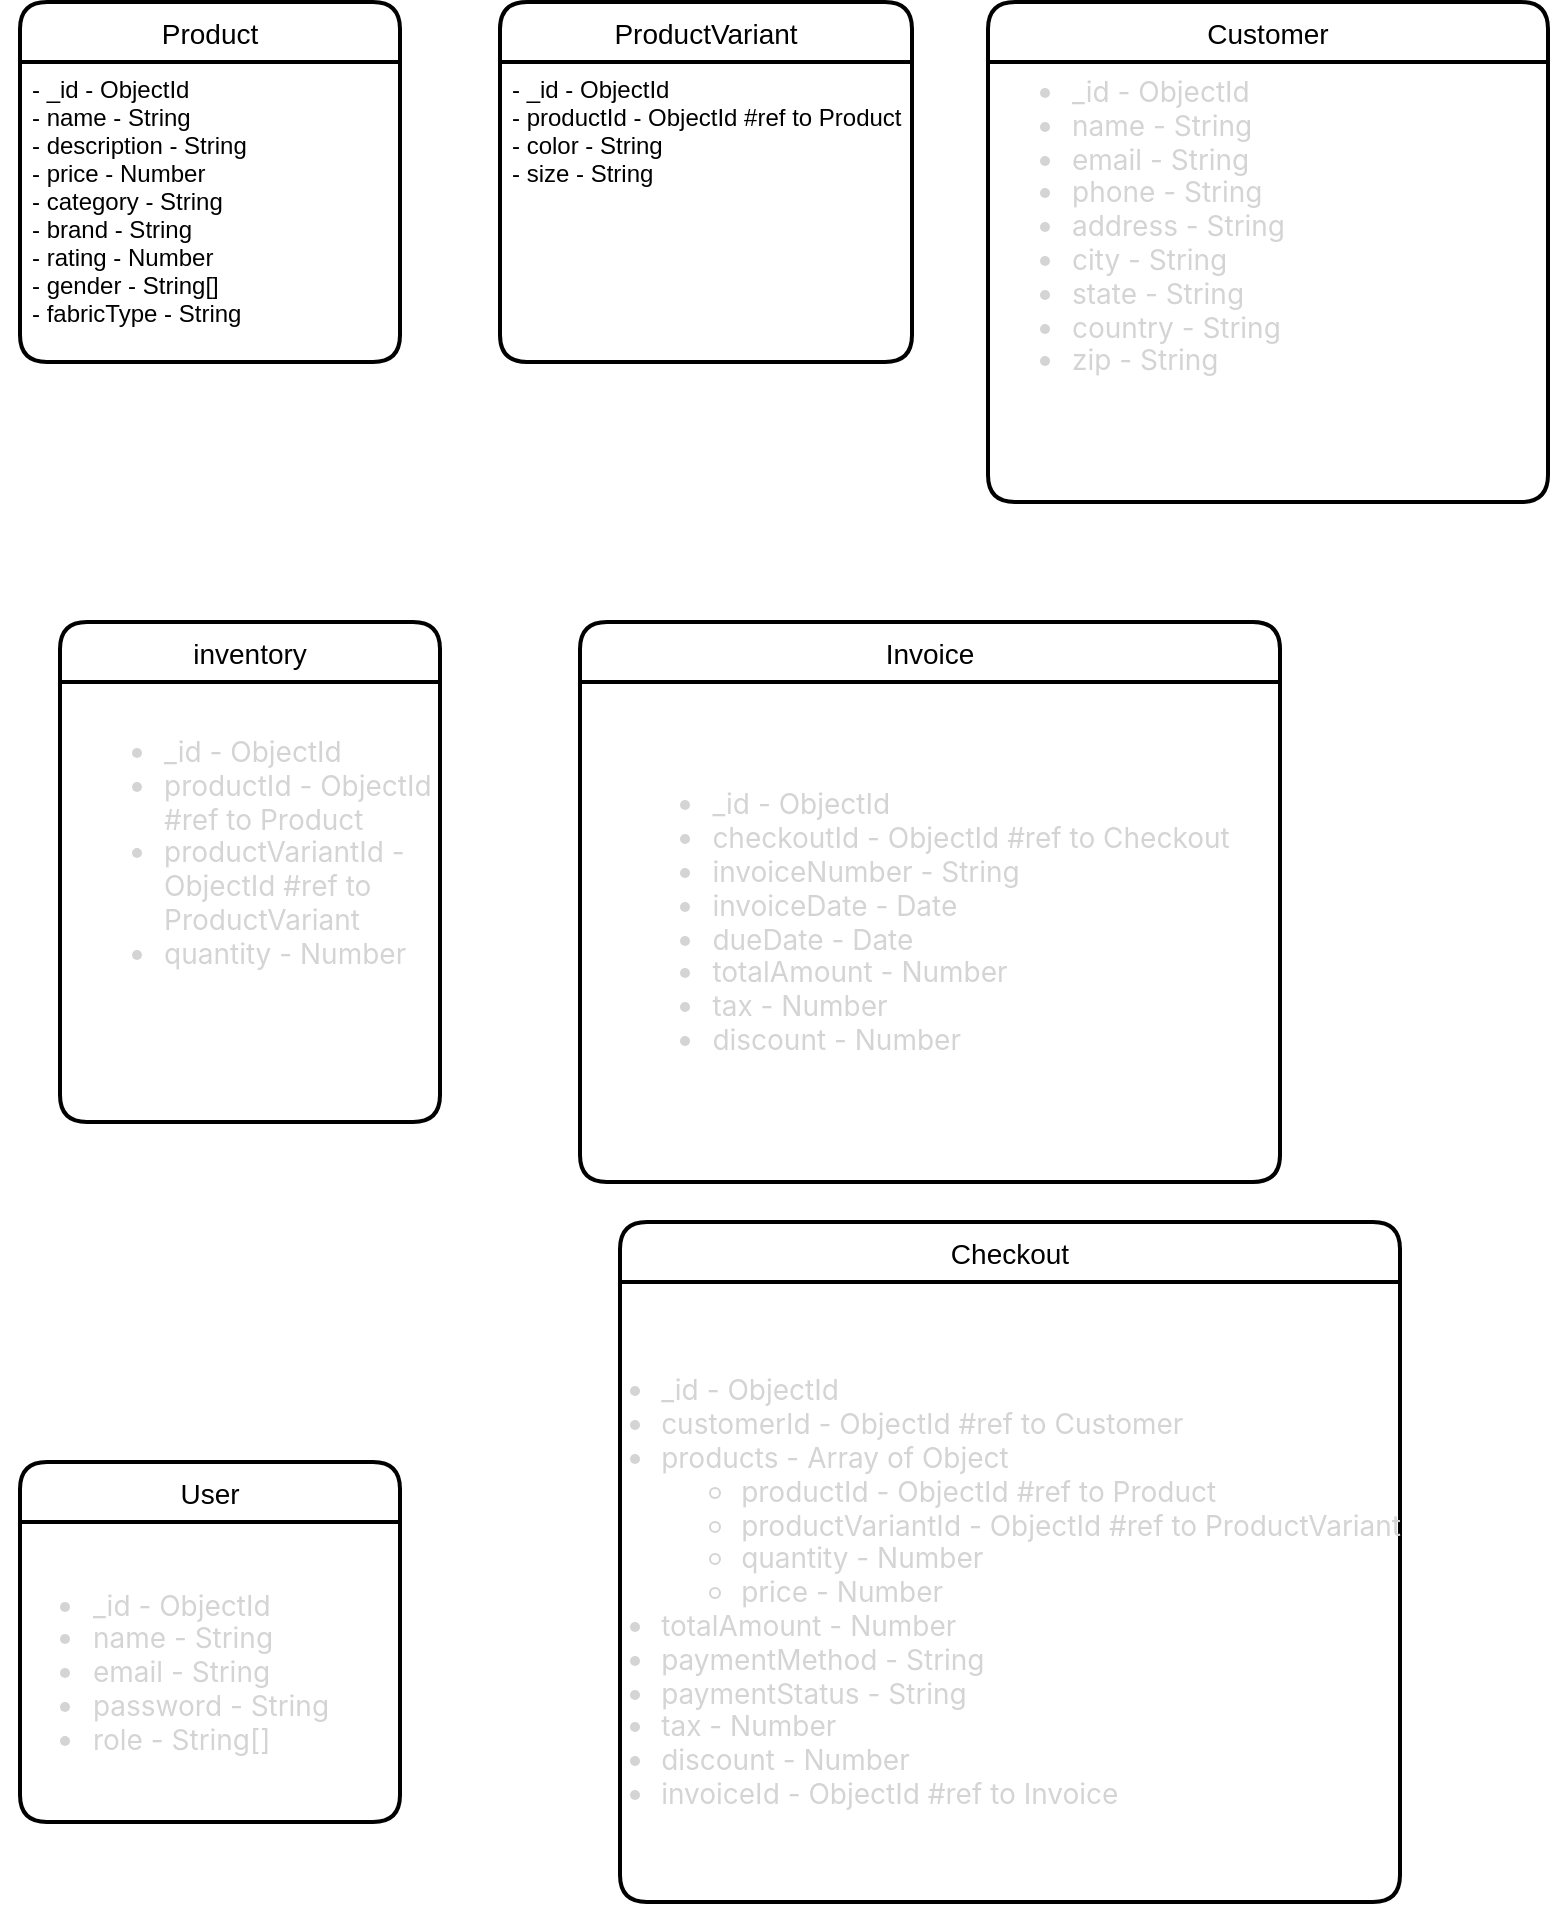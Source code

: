 <mxfile>
    <diagram id="pscnl707mMJPjPyVH2jF" name="Page-1">
        <mxGraphModel dx="2104" dy="1198" grid="1" gridSize="10" guides="1" tooltips="1" connect="1" arrows="1" fold="1" page="1" pageScale="1" pageWidth="827" pageHeight="1169" math="0" shadow="0">
            <root>
                <mxCell id="0"/>
                <mxCell id="1" parent="0"/>
                <mxCell id="4" value="Product" style="swimlane;childLayout=stackLayout;horizontal=1;startSize=30;horizontalStack=0;rounded=1;fontSize=14;fontStyle=0;strokeWidth=2;resizeParent=0;resizeLast=1;shadow=0;dashed=0;align=center;" parent="1" vertex="1">
                    <mxGeometry x="-150" y="10" width="190" height="180" as="geometry"/>
                </mxCell>
                <mxCell id="5" value="- _id - ObjectId&#10;- name - String&#10;- description - String&#10;- price - Number&#10;- category - String&#10;- brand - String&#10;- rating - Number&#10;- gender - String[]&#10;- fabricType - String" style="align=left;strokeColor=none;fillColor=none;spacingLeft=4;fontSize=12;verticalAlign=top;resizable=0;rotatable=0;part=1;" parent="4" vertex="1">
                    <mxGeometry y="30" width="190" height="150" as="geometry"/>
                </mxCell>
                <mxCell id="8" value="ProductVariant" style="swimlane;childLayout=stackLayout;horizontal=1;startSize=30;horizontalStack=0;rounded=1;fontSize=14;fontStyle=0;strokeWidth=2;resizeParent=0;resizeLast=1;shadow=0;dashed=0;align=center;" parent="1" vertex="1">
                    <mxGeometry x="90" y="10" width="206" height="180" as="geometry"/>
                </mxCell>
                <mxCell id="9" value="- _id - ObjectId&#10;- productId - ObjectId #ref to Product&#10;- color - String&#10;- size - String" style="align=left;strokeColor=none;fillColor=none;spacingLeft=4;fontSize=12;verticalAlign=top;resizable=0;rotatable=0;part=1;" parent="8" vertex="1">
                    <mxGeometry y="30" width="206" height="150" as="geometry"/>
                </mxCell>
                <mxCell id="20" value="inventory" style="swimlane;childLayout=stackLayout;horizontal=1;startSize=30;horizontalStack=0;rounded=1;fontSize=14;fontStyle=0;strokeWidth=2;resizeParent=0;resizeLast=1;shadow=0;dashed=0;align=center;" parent="1" vertex="1">
                    <mxGeometry x="-130" y="320" width="190" height="250" as="geometry"/>
                </mxCell>
                <mxCell id="24" value="Customer" style="swimlane;childLayout=stackLayout;horizontal=1;startSize=30;horizontalStack=0;rounded=1;fontSize=14;fontStyle=0;strokeWidth=2;resizeParent=0;resizeLast=1;shadow=0;dashed=0;align=center;" parent="1" vertex="1">
                    <mxGeometry x="334" y="10" width="280" height="250" as="geometry"/>
                </mxCell>
                <mxCell id="29" value="&lt;ul style=&quot;margin-top: 0px; margin-bottom: 0.7em; position: relative; color: rgb(212, 212, 212); font-family: -apple-system, BlinkMacSystemFont, &amp;quot;Segoe WPC&amp;quot;, &amp;quot;Segoe UI&amp;quot;, system-ui, Ubuntu, &amp;quot;Droid Sans&amp;quot;, sans-serif; font-size: 14px; font-style: normal; font-variant-ligatures: normal; font-variant-caps: normal; font-weight: 400; letter-spacing: normal; orphans: 2; text-align: start; text-indent: 0px; text-transform: none; widows: 2; word-spacing: 0px; -webkit-text-stroke-width: 0px; text-decoration-thickness: initial; text-decoration-style: initial; text-decoration-color: initial;&quot; dir=&quot;auto&quot; class=&quot;code-line&quot; data-line=&quot;100&quot;&gt;&lt;li style=&quot;position: relative;&quot; dir=&quot;auto&quot; class=&quot;code-line&quot; data-line=&quot;100&quot;&gt;_id - ObjectId&lt;/li&gt;&lt;li style=&quot;position: relative;&quot; dir=&quot;auto&quot; class=&quot;code-line&quot; data-line=&quot;101&quot;&gt;name - String&lt;/li&gt;&lt;li style=&quot;position: relative;&quot; dir=&quot;auto&quot; class=&quot;code-line&quot; data-line=&quot;102&quot;&gt;email - String&lt;/li&gt;&lt;li style=&quot;position: relative;&quot; dir=&quot;auto&quot; class=&quot;code-line&quot; data-line=&quot;103&quot;&gt;phone - String&lt;/li&gt;&lt;li style=&quot;position: relative;&quot; dir=&quot;auto&quot; class=&quot;code-line&quot; data-line=&quot;104&quot;&gt;address - String&lt;/li&gt;&lt;li style=&quot;position: relative;&quot; dir=&quot;auto&quot; class=&quot;code-line&quot; data-line=&quot;105&quot;&gt;city - String&lt;/li&gt;&lt;li style=&quot;position: relative;&quot; dir=&quot;auto&quot; class=&quot;code-line&quot; data-line=&quot;106&quot;&gt;state - String&lt;/li&gt;&lt;li style=&quot;position: relative;&quot; dir=&quot;auto&quot; class=&quot;code-line&quot; data-line=&quot;107&quot;&gt;country - String&lt;/li&gt;&lt;li style=&quot;position: relative;&quot; dir=&quot;auto&quot; class=&quot;code-line&quot; data-line=&quot;108&quot;&gt;zip - String&lt;/li&gt;&lt;/ul&gt;" style="text;whiteSpace=wrap;html=1;" parent="24" vertex="1">
                    <mxGeometry y="30" width="280" height="220" as="geometry"/>
                </mxCell>
                <mxCell id="32" value="Checkout" style="swimlane;childLayout=stackLayout;horizontal=1;startSize=30;horizontalStack=0;rounded=1;fontSize=14;fontStyle=0;strokeWidth=2;resizeParent=0;resizeLast=1;shadow=0;dashed=0;align=center;" parent="1" vertex="1">
                    <mxGeometry x="150" y="620" width="390" height="340" as="geometry"/>
                </mxCell>
                <mxCell id="33" value="&lt;ul style=&quot;margin-top: 0px; margin-bottom: 0.7em; position: relative; color: rgb(212, 212, 212); font-family: -apple-system, BlinkMacSystemFont, &amp;quot;Segoe WPC&amp;quot;, &amp;quot;Segoe UI&amp;quot;, system-ui, Ubuntu, &amp;quot;Droid Sans&amp;quot;, sans-serif; font-size: 14px; text-align: start;&quot; dir=&quot;auto&quot; class=&quot;code-line&quot; data-line=&quot;112&quot;&gt;&lt;li style=&quot;position: relative;&quot; dir=&quot;auto&quot; class=&quot;code-line&quot; data-line=&quot;112&quot;&gt;_id - ObjectId&lt;/li&gt;&lt;li style=&quot;position: relative;&quot; dir=&quot;auto&quot; class=&quot;code-line&quot; data-line=&quot;113&quot;&gt;customerId - ObjectId #ref to Customer&lt;/li&gt;&lt;li style=&quot;position: relative;&quot; dir=&quot;auto&quot; class=&quot;code-line&quot; data-line=&quot;114&quot;&gt;products - Array of Object&lt;ul style=&quot;margin-top: 0px; margin-bottom: 0px; position: relative;&quot; dir=&quot;auto&quot; class=&quot;code-line&quot; data-line=&quot;115&quot;&gt;&lt;li style=&quot;position: relative;&quot; dir=&quot;auto&quot; class=&quot;code-line&quot; data-line=&quot;115&quot;&gt;productId - ObjectId #ref to Product&lt;/li&gt;&lt;li style=&quot;position: relative;&quot; dir=&quot;auto&quot; class=&quot;code-line&quot; data-line=&quot;116&quot;&gt;productVariantId - ObjectId #ref to ProductVariant&lt;/li&gt;&lt;li style=&quot;position: relative;&quot; dir=&quot;auto&quot; class=&quot;code-line&quot; data-line=&quot;117&quot;&gt;quantity - Number&lt;/li&gt;&lt;li style=&quot;position: relative;&quot; dir=&quot;auto&quot; class=&quot;code-line&quot; data-line=&quot;118&quot;&gt;price - Number&lt;/li&gt;&lt;/ul&gt;&lt;/li&gt;&lt;li style=&quot;position: relative;&quot; dir=&quot;auto&quot; class=&quot;code-line&quot; data-line=&quot;119&quot;&gt;totalAmount - Number&lt;/li&gt;&lt;li style=&quot;position: relative;&quot; dir=&quot;auto&quot; class=&quot;code-line&quot; data-line=&quot;120&quot;&gt;paymentMethod - String&lt;/li&gt;&lt;li style=&quot;position: relative;&quot; dir=&quot;auto&quot; class=&quot;code-line&quot; data-line=&quot;121&quot;&gt;paymentStatus - String&lt;/li&gt;&lt;li style=&quot;position: relative;&quot; dir=&quot;auto&quot; class=&quot;code-line&quot; data-line=&quot;122&quot;&gt;tax - Number&lt;/li&gt;&lt;li style=&quot;position: relative;&quot; dir=&quot;auto&quot; class=&quot;code-line&quot; data-line=&quot;123&quot;&gt;discount - Number&lt;/li&gt;&lt;li style=&quot;position: relative;&quot; dir=&quot;auto&quot; class=&quot;code-line&quot; data-line=&quot;124&quot;&gt;invoiceId - ObjectId #ref to Invoice&lt;/li&gt;&lt;/ul&gt;" style="text;html=1;align=center;verticalAlign=middle;resizable=0;points=[];autosize=1;strokeColor=none;fillColor=none;" vertex="1" parent="1">
                    <mxGeometry x="130" y="650" width="410" height="320" as="geometry"/>
                </mxCell>
                <mxCell id="22" value="&lt;ul style=&quot;margin-top: 0px; margin-bottom: 0.7em; position: relative; color: rgb(212, 212, 212); font-family: -apple-system, BlinkMacSystemFont, &amp;quot;Segoe WPC&amp;quot;, &amp;quot;Segoe UI&amp;quot;, system-ui, Ubuntu, &amp;quot;Droid Sans&amp;quot;, sans-serif; font-size: 14px; font-style: normal; font-variant-ligatures: normal; font-variant-caps: normal; font-weight: 400; letter-spacing: normal; orphans: 2; text-align: start; text-indent: 0px; text-transform: none; widows: 2; word-spacing: 0px; -webkit-text-stroke-width: 0px; text-decoration-thickness: initial; text-decoration-style: initial; text-decoration-color: initial;&quot; dir=&quot;auto&quot; class=&quot;code-line&quot; data-line=&quot;93&quot;&gt;&lt;li style=&quot;position: relative;&quot; dir=&quot;auto&quot; class=&quot;code-line&quot; data-line=&quot;93&quot;&gt;_id - ObjectId&lt;/li&gt;&lt;li style=&quot;position: relative;&quot; dir=&quot;auto&quot; class=&quot;code-line&quot; data-line=&quot;94&quot;&gt;productId - ObjectId #ref to Product&lt;/li&gt;&lt;li style=&quot;position: relative;&quot; dir=&quot;auto&quot; class=&quot;code-line&quot; data-line=&quot;95&quot;&gt;productVariantId - ObjectId #ref to ProductVariant&lt;/li&gt;&lt;li style=&quot;position: relative;&quot; dir=&quot;auto&quot; class=&quot;code-line&quot; data-line=&quot;96&quot;&gt;quantity - Number&lt;/li&gt;&lt;/ul&gt;" style="text;whiteSpace=wrap;html=1;" parent="1" vertex="1">
                    <mxGeometry x="-120" y="370" width="190" height="220" as="geometry"/>
                </mxCell>
                <mxCell id="37" value="Invoice" style="swimlane;childLayout=stackLayout;horizontal=1;startSize=30;horizontalStack=0;rounded=1;fontSize=14;fontStyle=0;strokeWidth=2;resizeParent=0;resizeLast=1;shadow=0;dashed=0;align=center;" vertex="1" parent="1">
                    <mxGeometry x="130" y="320" width="350" height="280" as="geometry"/>
                </mxCell>
                <mxCell id="42" value="&lt;ul style=&quot;margin-top: 0px; margin-bottom: 0.7em; position: relative; color: rgb(212, 212, 212); font-family: -apple-system, BlinkMacSystemFont, &amp;quot;Segoe WPC&amp;quot;, &amp;quot;Segoe UI&amp;quot;, system-ui, Ubuntu, &amp;quot;Droid Sans&amp;quot;, sans-serif; font-size: 14px; text-align: start;&quot; dir=&quot;auto&quot; class=&quot;code-line&quot; data-line=&quot;128&quot;&gt;&lt;li style=&quot;position: relative;&quot; dir=&quot;auto&quot; class=&quot;code-line&quot; data-line=&quot;128&quot;&gt;_id - ObjectId&lt;/li&gt;&lt;li style=&quot;position: relative;&quot; dir=&quot;auto&quot; class=&quot;code-line&quot; data-line=&quot;129&quot;&gt;checkoutId - ObjectId #ref to Checkout&lt;/li&gt;&lt;li style=&quot;position: relative;&quot; dir=&quot;auto&quot; class=&quot;code-line&quot; data-line=&quot;130&quot;&gt;invoiceNumber - String&lt;/li&gt;&lt;li style=&quot;position: relative;&quot; dir=&quot;auto&quot; class=&quot;code-line&quot; data-line=&quot;131&quot;&gt;invoiceDate - Date&lt;/li&gt;&lt;li style=&quot;position: relative;&quot; dir=&quot;auto&quot; class=&quot;code-line&quot; data-line=&quot;132&quot;&gt;dueDate - Date&lt;/li&gt;&lt;li style=&quot;position: relative;&quot; dir=&quot;auto&quot; class=&quot;code-line&quot; data-line=&quot;133&quot;&gt;totalAmount - Number&lt;/li&gt;&lt;li style=&quot;position: relative;&quot; dir=&quot;auto&quot; class=&quot;code-line&quot; data-line=&quot;134&quot;&gt;tax - Number&lt;/li&gt;&lt;li style=&quot;position: relative;&quot; dir=&quot;auto&quot; class=&quot;code-line&quot; data-line=&quot;135&quot;&gt;discount - Number&lt;/li&gt;&lt;/ul&gt;" style="text;html=1;align=center;verticalAlign=middle;resizable=0;points=[];autosize=1;strokeColor=none;fillColor=none;" vertex="1" parent="37">
                    <mxGeometry y="30" width="350" height="250" as="geometry"/>
                </mxCell>
                <mxCell id="39" value="User" style="swimlane;childLayout=stackLayout;horizontal=1;startSize=30;horizontalStack=0;rounded=1;fontSize=14;fontStyle=0;strokeWidth=2;resizeParent=0;resizeLast=1;shadow=0;dashed=0;align=center;" vertex="1" parent="1">
                    <mxGeometry x="-150" y="740" width="190" height="180" as="geometry"/>
                </mxCell>
                <mxCell id="44" value="&lt;ul style=&quot;margin-top: 0px; margin-bottom: 0.7em; position: relative; color: rgb(212, 212, 212); font-family: -apple-system, BlinkMacSystemFont, &amp;quot;Segoe WPC&amp;quot;, &amp;quot;Segoe UI&amp;quot;, system-ui, Ubuntu, &amp;quot;Droid Sans&amp;quot;, sans-serif; font-size: 14px; text-align: start;&quot; dir=&quot;auto&quot; class=&quot;code-line&quot; data-line=&quot;139&quot;&gt;&lt;li style=&quot;position: relative;&quot; dir=&quot;auto&quot; class=&quot;code-line&quot; data-line=&quot;139&quot;&gt;_id - ObjectId&lt;/li&gt;&lt;li style=&quot;position: relative;&quot; dir=&quot;auto&quot; class=&quot;code-line&quot; data-line=&quot;140&quot;&gt;name - String&lt;/li&gt;&lt;li style=&quot;position: relative;&quot; dir=&quot;auto&quot; class=&quot;code-line&quot; data-line=&quot;141&quot;&gt;email - String&lt;/li&gt;&lt;li style=&quot;position: relative;&quot; dir=&quot;auto&quot; class=&quot;code-line&quot; data-line=&quot;142&quot;&gt;password - String&lt;/li&gt;&lt;li style=&quot;position: relative;&quot; dir=&quot;auto&quot; class=&quot;code-line&quot; data-line=&quot;143&quot;&gt;role - String[]&lt;/li&gt;&lt;/ul&gt;" style="text;html=1;align=center;verticalAlign=middle;resizable=0;points=[];autosize=1;strokeColor=none;fillColor=none;" vertex="1" parent="1">
                    <mxGeometry x="-160" y="780" width="170" height="140" as="geometry"/>
                </mxCell>
            </root>
        </mxGraphModel>
    </diagram>
</mxfile>